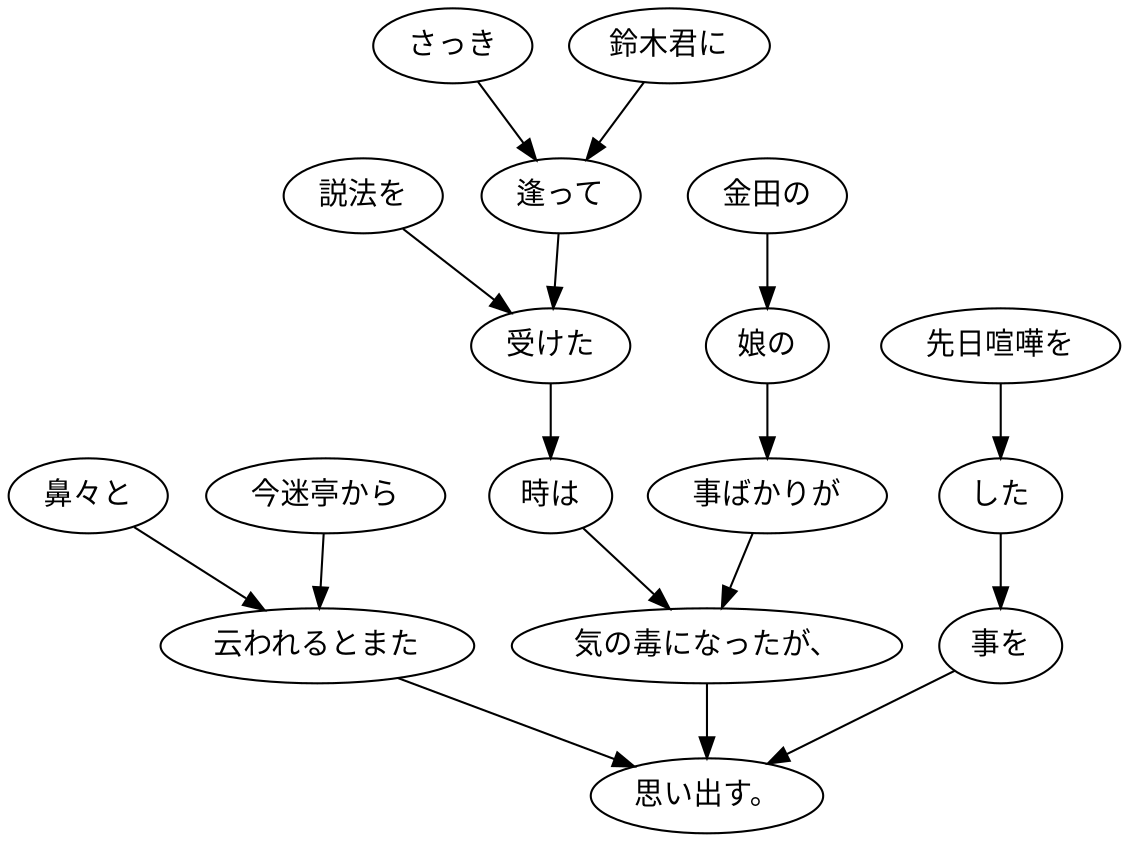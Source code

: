 digraph graph2550 {
	node0 [label="さっき"];
	node1 [label="鈴木君に"];
	node2 [label="逢って"];
	node3 [label="説法を"];
	node4 [label="受けた"];
	node5 [label="時は"];
	node6 [label="金田の"];
	node7 [label="娘の"];
	node8 [label="事ばかりが"];
	node9 [label="気の毒になったが、"];
	node10 [label="今迷亭から"];
	node11 [label="鼻々と"];
	node12 [label="云われるとまた"];
	node13 [label="先日喧嘩を"];
	node14 [label="した"];
	node15 [label="事を"];
	node16 [label="思い出す。"];
	node0 -> node2;
	node1 -> node2;
	node2 -> node4;
	node3 -> node4;
	node4 -> node5;
	node5 -> node9;
	node6 -> node7;
	node7 -> node8;
	node8 -> node9;
	node9 -> node16;
	node10 -> node12;
	node11 -> node12;
	node12 -> node16;
	node13 -> node14;
	node14 -> node15;
	node15 -> node16;
}
